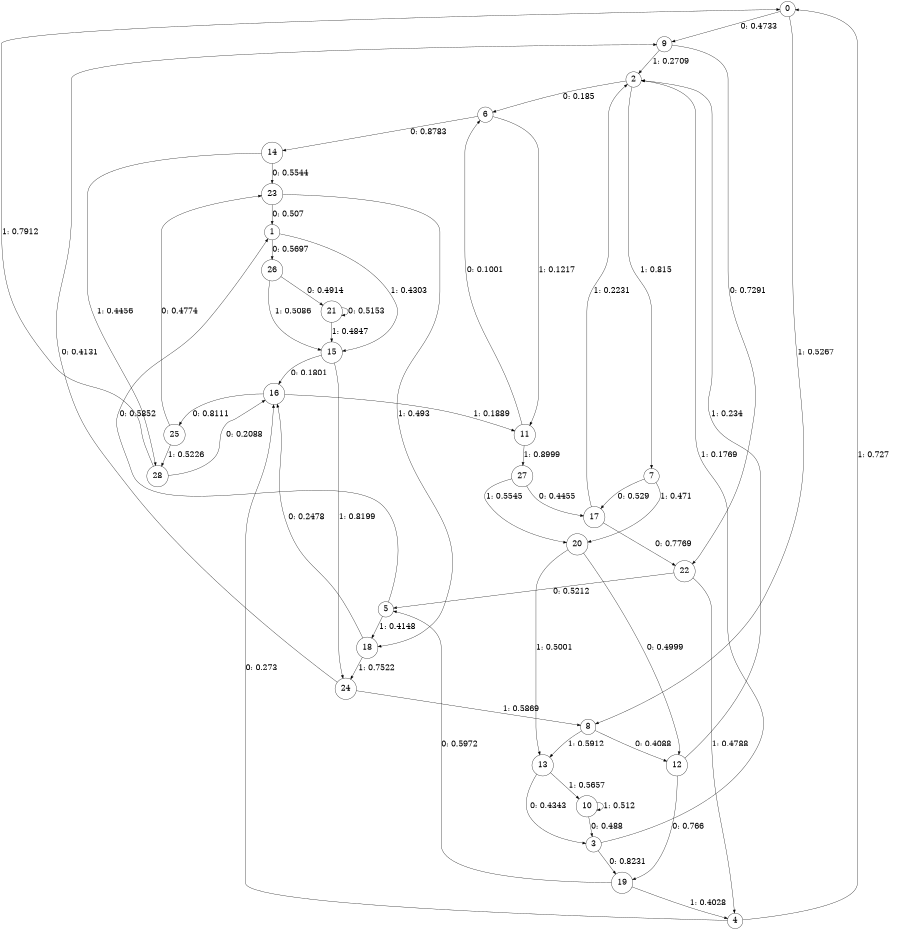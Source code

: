 digraph "ch7concat_phase3_L6" {
size = "6,8.5";
ratio = "fill";
node [shape = circle];
node [fontsize = 24];
edge [fontsize = 24];
0 -> 9 [label = "0: 0.4733   "];
0 -> 8 [label = "1: 0.5267   "];
1 -> 26 [label = "0: 0.5697   "];
1 -> 15 [label = "1: 0.4303   "];
2 -> 6 [label = "0: 0.185    "];
2 -> 7 [label = "1: 0.815    "];
3 -> 19 [label = "0: 0.8231   "];
3 -> 2 [label = "1: 0.1769   "];
4 -> 16 [label = "0: 0.273    "];
4 -> 0 [label = "1: 0.727    "];
5 -> 1 [label = "0: 0.5852   "];
5 -> 18 [label = "1: 0.4148   "];
6 -> 14 [label = "0: 0.8783   "];
6 -> 11 [label = "1: 0.1217   "];
7 -> 17 [label = "0: 0.529    "];
7 -> 20 [label = "1: 0.471    "];
8 -> 12 [label = "0: 0.4088   "];
8 -> 13 [label = "1: 0.5912   "];
9 -> 22 [label = "0: 0.7291   "];
9 -> 2 [label = "1: 0.2709   "];
10 -> 3 [label = "0: 0.488    "];
10 -> 10 [label = "1: 0.512    "];
11 -> 6 [label = "0: 0.1001   "];
11 -> 27 [label = "1: 0.8999   "];
12 -> 19 [label = "0: 0.766    "];
12 -> 2 [label = "1: 0.234    "];
13 -> 3 [label = "0: 0.4343   "];
13 -> 10 [label = "1: 0.5657   "];
14 -> 23 [label = "0: 0.5544   "];
14 -> 28 [label = "1: 0.4456   "];
15 -> 16 [label = "0: 0.1801   "];
15 -> 24 [label = "1: 0.8199   "];
16 -> 25 [label = "0: 0.8111   "];
16 -> 11 [label = "1: 0.1889   "];
17 -> 22 [label = "0: 0.7769   "];
17 -> 2 [label = "1: 0.2231   "];
18 -> 16 [label = "0: 0.2478   "];
18 -> 24 [label = "1: 0.7522   "];
19 -> 5 [label = "0: 0.5972   "];
19 -> 4 [label = "1: 0.4028   "];
20 -> 12 [label = "0: 0.4999   "];
20 -> 13 [label = "1: 0.5001   "];
21 -> 21 [label = "0: 0.5153   "];
21 -> 15 [label = "1: 0.4847   "];
22 -> 5 [label = "0: 0.5212   "];
22 -> 4 [label = "1: 0.4788   "];
23 -> 1 [label = "0: 0.507    "];
23 -> 18 [label = "1: 0.493    "];
24 -> 9 [label = "0: 0.4131   "];
24 -> 8 [label = "1: 0.5869   "];
25 -> 23 [label = "0: 0.4774   "];
25 -> 28 [label = "1: 0.5226   "];
26 -> 21 [label = "0: 0.4914   "];
26 -> 15 [label = "1: 0.5086   "];
27 -> 17 [label = "0: 0.4455   "];
27 -> 20 [label = "1: 0.5545   "];
28 -> 16 [label = "0: 0.2088   "];
28 -> 0 [label = "1: 0.7912   "];
}